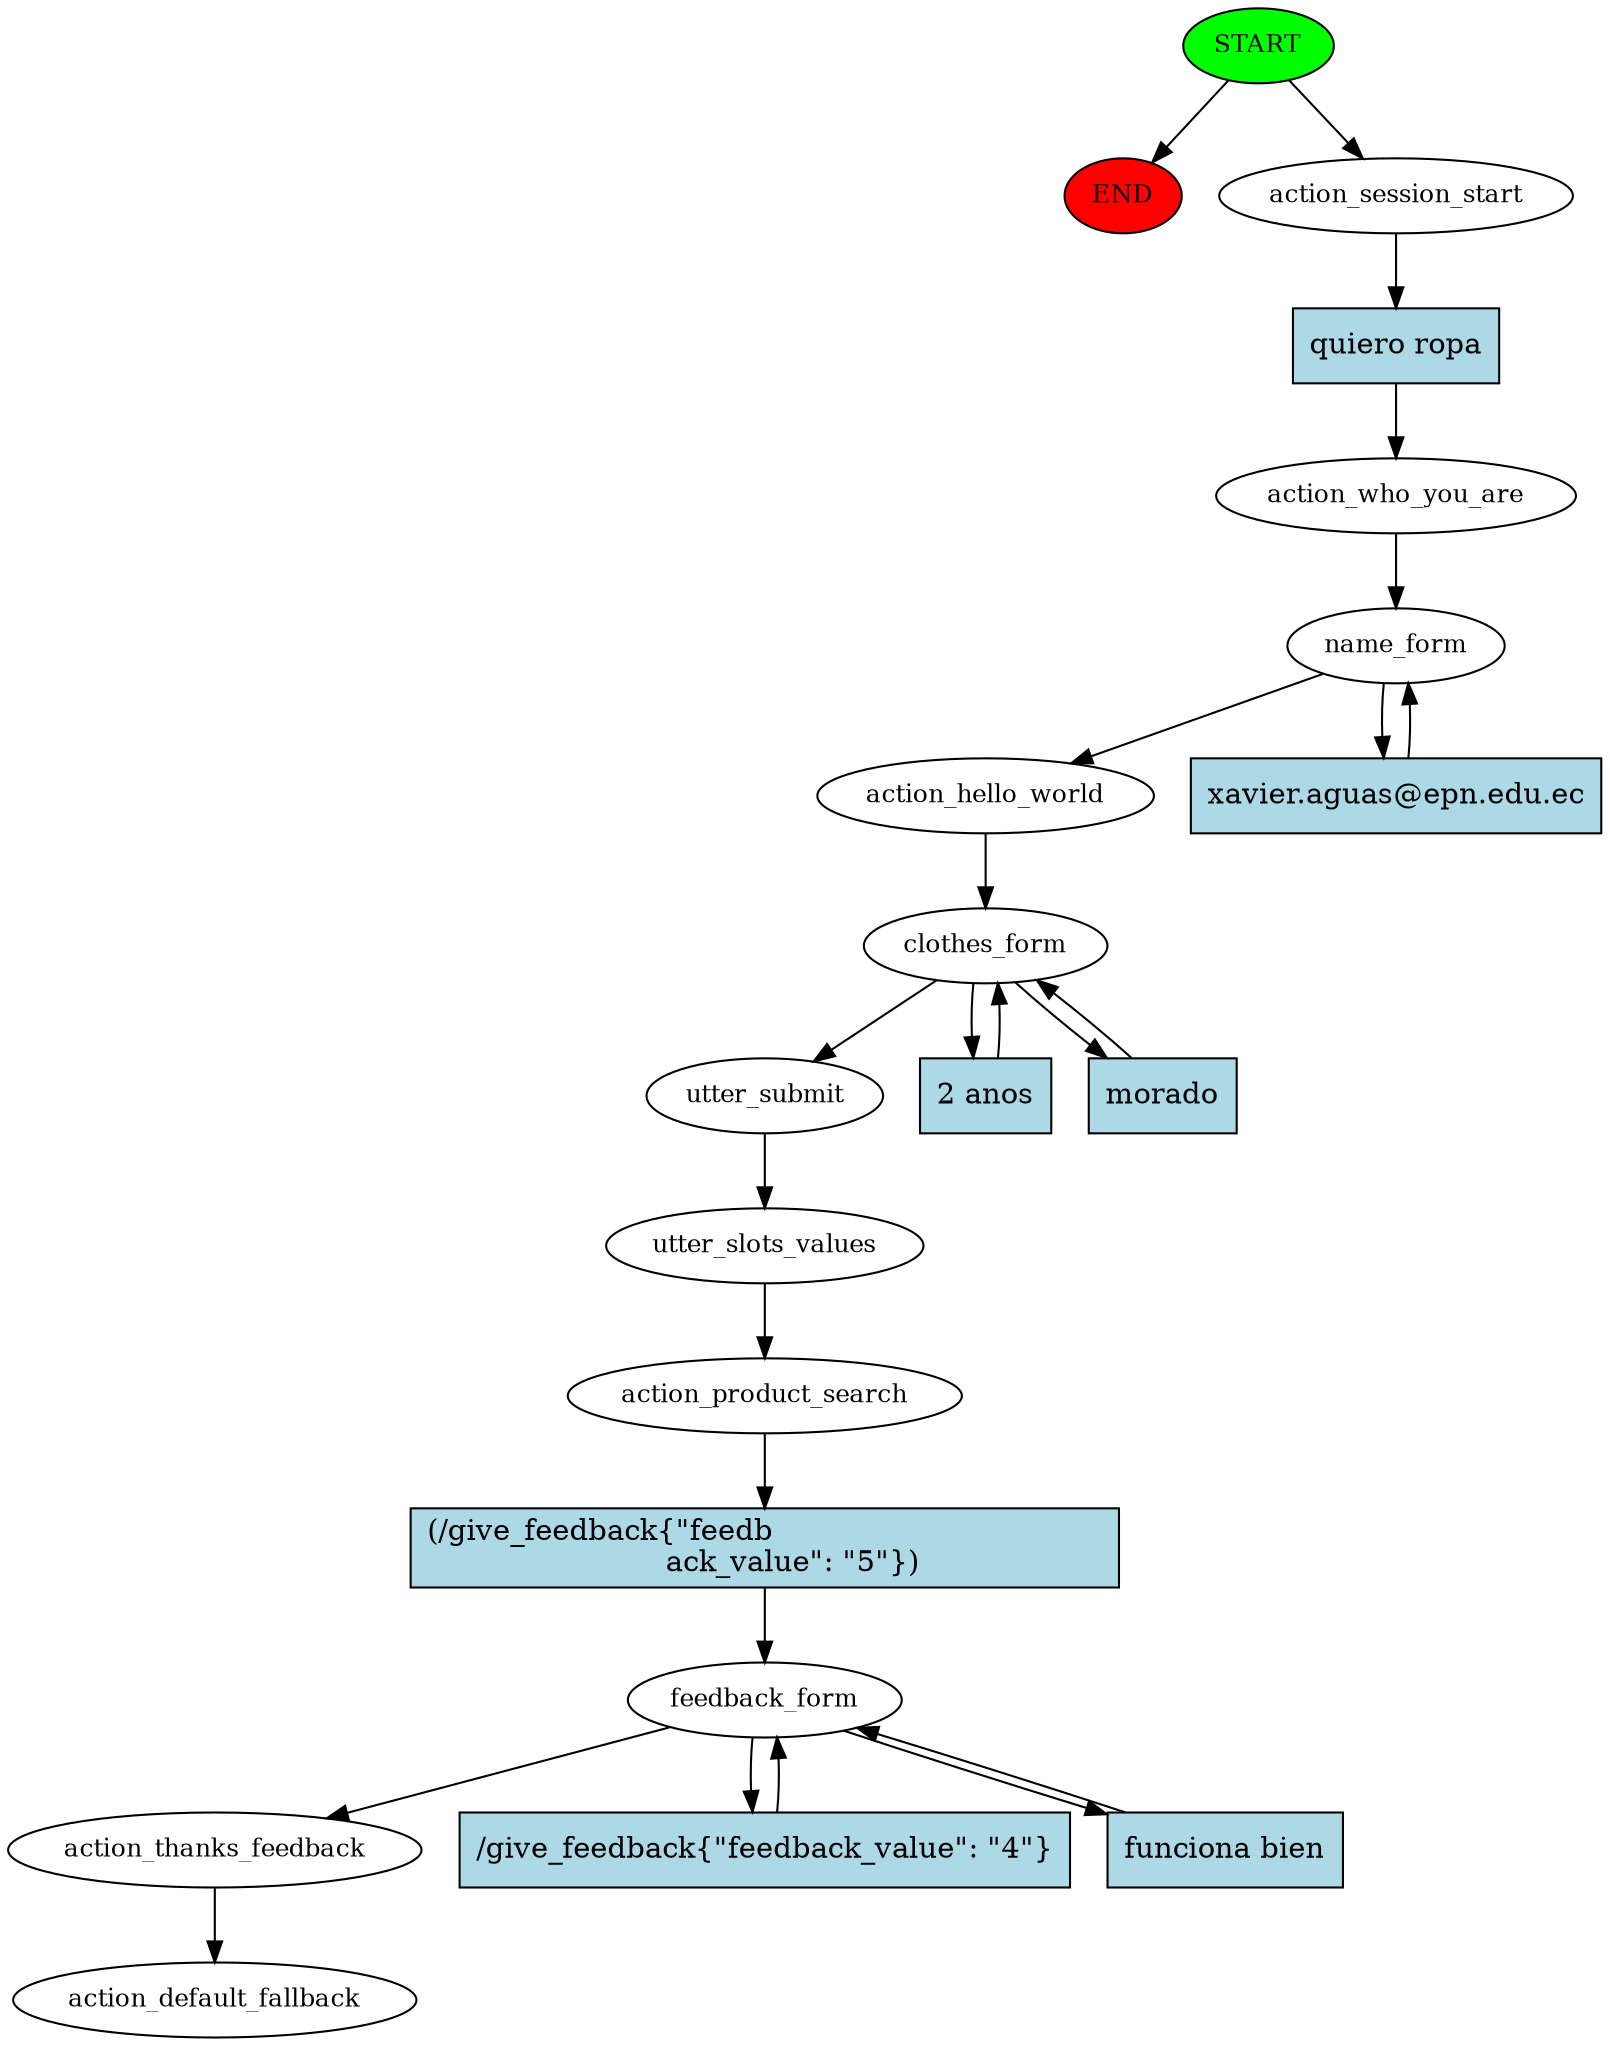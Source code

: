 digraph  {
0 [class="start active", fillcolor=green, fontsize=12, label=START, style=filled];
"-1" [class=end, fillcolor=red, fontsize=12, label=END, style=filled];
1 [class=active, fontsize=12, label=action_session_start];
2 [class=active, fontsize=12, label=action_who_you_are];
3 [class=active, fontsize=12, label=name_form];
6 [class=active, fontsize=12, label=action_hello_world];
7 [class=active, fontsize=12, label=clothes_form];
12 [class=active, fontsize=12, label=utter_submit];
13 [class=active, fontsize=12, label=utter_slots_values];
14 [class=active, fontsize=12, label=action_product_search];
15 [class=active, fontsize=12, label=feedback_form];
18 [class=active, fontsize=12, label=action_thanks_feedback];
19 [class="dashed active", fontsize=12, label=action_default_fallback];
20 [class="intent active", fillcolor=lightblue, label="quiero ropa", shape=rect, style=filled];
21 [class="intent active", fillcolor=lightblue, label="xavier.aguas@epn.edu.ec", shape=rect, style=filled];
22 [class="intent active", fillcolor=lightblue, label="2 anos", shape=rect, style=filled];
23 [class="intent active", fillcolor=lightblue, label=morado, shape=rect, style=filled];
24 [class="intent active", fillcolor=lightblue, label="(/give_feedback{\"feedb                                   \n      ack_value\": \"5\"})", shape=rect, style=filled];
25 [class="intent active", fillcolor=lightblue, label="/give_feedback{\"feedback_value\": \"4\"}", shape=rect, style=filled];
26 [class="intent active", fillcolor=lightblue, label="funciona bien", shape=rect, style=filled];
0 -> "-1"  [class="", key=NONE, label=""];
0 -> 1  [class=active, key=NONE, label=""];
1 -> 20  [class=active, key=0];
2 -> 3  [class=active, key=NONE, label=""];
3 -> 6  [class=active, key=NONE, label=""];
3 -> 21  [class=active, key=0];
6 -> 7  [class=active, key=NONE, label=""];
7 -> 12  [class=active, key=NONE, label=""];
7 -> 22  [class=active, key=0];
7 -> 23  [class=active, key=0];
12 -> 13  [class=active, key=NONE, label=""];
13 -> 14  [class=active, key=NONE, label=""];
14 -> 24  [class=active, key=0];
15 -> 18  [class=active, key=NONE, label=""];
15 -> 25  [class=active, key=0];
15 -> 26  [class=active, key=0];
18 -> 19  [class=active, key=NONE, label=""];
20 -> 2  [class=active, key=0];
21 -> 3  [class=active, key=0];
22 -> 7  [class=active, key=0];
23 -> 7  [class=active, key=0];
24 -> 15  [class=active, key=0];
25 -> 15  [class=active, key=0];
26 -> 15  [class=active, key=0];
}
